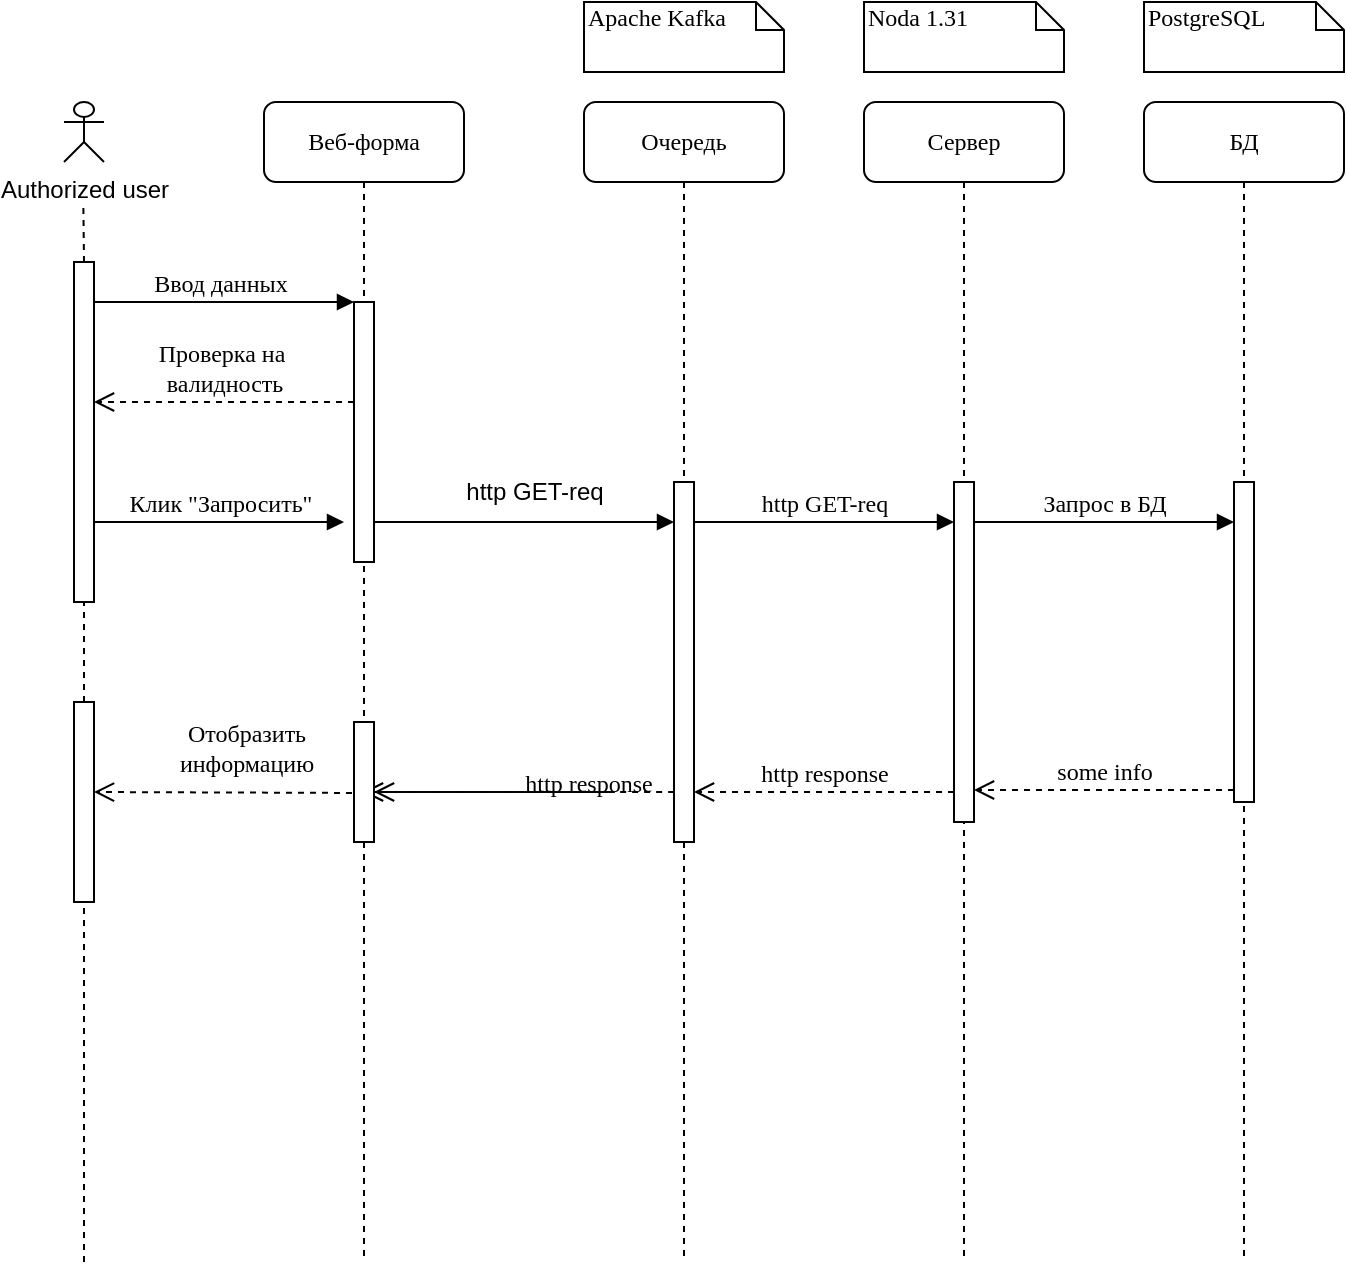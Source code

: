<mxfile version="24.6.4" type="github">
  <diagram name="Page-1" id="13e1069c-82ec-6db2-03f1-153e76fe0fe0">
    <mxGraphModel dx="1613" dy="663" grid="1" gridSize="10" guides="1" tooltips="1" connect="1" arrows="1" fold="1" page="1" pageScale="1" pageWidth="1100" pageHeight="850" background="none" math="0" shadow="0">
      <root>
        <mxCell id="0" />
        <mxCell id="1" parent="0" />
        <mxCell id="7baba1c4bc27f4b0-2" value="Веб-форма" style="shape=umlLifeline;perimeter=lifelinePerimeter;whiteSpace=wrap;html=1;container=1;collapsible=0;recursiveResize=0;outlineConnect=0;rounded=1;shadow=0;comic=0;labelBackgroundColor=none;strokeWidth=1;fontFamily=Verdana;fontSize=12;align=center;" parent="1" vertex="1">
          <mxGeometry x="240" y="80" width="100" height="580" as="geometry" />
        </mxCell>
        <mxCell id="7baba1c4bc27f4b0-10" value="" style="html=1;points=[];perimeter=orthogonalPerimeter;rounded=0;shadow=0;comic=0;labelBackgroundColor=none;strokeWidth=1;fontFamily=Verdana;fontSize=12;align=center;" parent="7baba1c4bc27f4b0-2" vertex="1">
          <mxGeometry x="45" y="100" width="10" height="130" as="geometry" />
        </mxCell>
        <mxCell id="9s7P71GgFGdwjd6KX_Ig-10" value="Проверка на&amp;nbsp;&lt;div&gt;валидность&lt;/div&gt;" style="html=1;verticalAlign=bottom;endArrow=open;dashed=1;endSize=8;labelBackgroundColor=none;fontFamily=Verdana;fontSize=12;edgeStyle=elbowEdgeStyle;elbow=vertical;" edge="1" parent="7baba1c4bc27f4b0-2">
          <mxGeometry relative="1" as="geometry">
            <mxPoint x="-85" y="150" as="targetPoint" />
            <Array as="points">
              <mxPoint x="-10" y="150" />
              <mxPoint x="20" y="150" />
            </Array>
            <mxPoint x="45" y="150" as="sourcePoint" />
          </mxGeometry>
        </mxCell>
        <mxCell id="7baba1c4bc27f4b0-3" value="Очередь" style="shape=umlLifeline;perimeter=lifelinePerimeter;whiteSpace=wrap;html=1;container=1;collapsible=0;recursiveResize=0;outlineConnect=0;rounded=1;shadow=0;comic=0;labelBackgroundColor=none;strokeWidth=1;fontFamily=Verdana;fontSize=12;align=center;" parent="1" vertex="1">
          <mxGeometry x="400" y="80" width="100" height="580" as="geometry" />
        </mxCell>
        <mxCell id="7baba1c4bc27f4b0-13" value="" style="html=1;points=[];perimeter=orthogonalPerimeter;rounded=0;shadow=0;comic=0;labelBackgroundColor=none;strokeWidth=1;fontFamily=Verdana;fontSize=12;align=center;" parent="7baba1c4bc27f4b0-3" vertex="1">
          <mxGeometry x="45" y="190" width="10" height="180" as="geometry" />
        </mxCell>
        <mxCell id="7baba1c4bc27f4b0-4" value="Сервер" style="shape=umlLifeline;perimeter=lifelinePerimeter;whiteSpace=wrap;html=1;container=1;collapsible=0;recursiveResize=0;outlineConnect=0;rounded=1;shadow=0;comic=0;labelBackgroundColor=none;strokeWidth=1;fontFamily=Verdana;fontSize=12;align=center;" parent="1" vertex="1">
          <mxGeometry x="540" y="80" width="100" height="580" as="geometry" />
        </mxCell>
        <mxCell id="7baba1c4bc27f4b0-17" value="http GET-req" style="html=1;verticalAlign=bottom;endArrow=block;labelBackgroundColor=none;fontFamily=Verdana;fontSize=12;edgeStyle=elbowEdgeStyle;elbow=vertical;" parent="7baba1c4bc27f4b0-4" edge="1">
          <mxGeometry relative="1" as="geometry">
            <mxPoint x="-85" y="210" as="sourcePoint" />
            <Array as="points">
              <mxPoint x="-80" y="210" />
            </Array>
            <mxPoint x="45" y="210" as="targetPoint" />
          </mxGeometry>
        </mxCell>
        <mxCell id="7baba1c4bc27f4b0-20" value="Запрос в БД" style="html=1;verticalAlign=bottom;endArrow=block;entryX=0;entryY=0;labelBackgroundColor=none;fontFamily=Verdana;fontSize=12;edgeStyle=elbowEdgeStyle;elbow=vertical;" parent="7baba1c4bc27f4b0-4" edge="1">
          <mxGeometry relative="1" as="geometry">
            <mxPoint x="55" y="210" as="sourcePoint" />
            <mxPoint x="185" y="210" as="targetPoint" />
          </mxGeometry>
        </mxCell>
        <mxCell id="7baba1c4bc27f4b0-16" value="" style="html=1;points=[];perimeter=orthogonalPerimeter;rounded=0;shadow=0;comic=0;labelBackgroundColor=none;strokeWidth=1;fontFamily=Verdana;fontSize=12;align=center;" parent="7baba1c4bc27f4b0-4" vertex="1">
          <mxGeometry x="45" y="190" width="10" height="170" as="geometry" />
        </mxCell>
        <mxCell id="7baba1c4bc27f4b0-5" value="БД" style="shape=umlLifeline;perimeter=lifelinePerimeter;whiteSpace=wrap;html=1;container=1;collapsible=0;recursiveResize=0;outlineConnect=0;rounded=1;shadow=0;comic=0;labelBackgroundColor=none;strokeWidth=1;fontFamily=Verdana;fontSize=12;align=center;" parent="1" vertex="1">
          <mxGeometry x="680" y="80" width="100" height="580" as="geometry" />
        </mxCell>
        <mxCell id="7baba1c4bc27f4b0-19" value="" style="html=1;points=[];perimeter=orthogonalPerimeter;rounded=0;shadow=0;comic=0;labelBackgroundColor=none;strokeWidth=1;fontFamily=Verdana;fontSize=12;align=center;" parent="7baba1c4bc27f4b0-5" vertex="1">
          <mxGeometry x="45" y="190" width="10" height="160" as="geometry" />
        </mxCell>
        <mxCell id="7baba1c4bc27f4b0-11" value="Ввод данных" style="html=1;verticalAlign=bottom;endArrow=block;entryX=0;entryY=0;labelBackgroundColor=none;fontFamily=Verdana;fontSize=12;edgeStyle=elbowEdgeStyle;elbow=vertical;" parent="1" target="7baba1c4bc27f4b0-10" edge="1">
          <mxGeometry relative="1" as="geometry">
            <mxPoint x="150" y="180" as="sourcePoint" />
          </mxGeometry>
        </mxCell>
        <mxCell id="7baba1c4bc27f4b0-14" value="" style="html=1;verticalAlign=bottom;endArrow=block;entryX=0;entryY=0;labelBackgroundColor=none;fontFamily=Verdana;fontSize=12;edgeStyle=elbowEdgeStyle;elbow=vertical;" parent="1" edge="1">
          <mxGeometry relative="1" as="geometry">
            <mxPoint x="295" y="290" as="sourcePoint" />
            <mxPoint x="445" y="290.0" as="targetPoint" />
          </mxGeometry>
        </mxCell>
        <mxCell id="7baba1c4bc27f4b0-42" value="Apache Kafka" style="shape=note;whiteSpace=wrap;html=1;size=14;verticalAlign=top;align=left;spacingTop=-6;rounded=0;shadow=0;comic=0;labelBackgroundColor=none;strokeWidth=1;fontFamily=Verdana;fontSize=12" parent="1" vertex="1">
          <mxGeometry x="400" y="30" width="100" height="35" as="geometry" />
        </mxCell>
        <mxCell id="7baba1c4bc27f4b0-43" value="Noda 1.31" style="shape=note;whiteSpace=wrap;html=1;size=14;verticalAlign=top;align=left;spacingTop=-6;rounded=0;shadow=0;comic=0;labelBackgroundColor=none;strokeWidth=1;fontFamily=Verdana;fontSize=12" parent="1" vertex="1">
          <mxGeometry x="540" y="30" width="100" height="35" as="geometry" />
        </mxCell>
        <mxCell id="7baba1c4bc27f4b0-44" value="PostgreSQL" style="shape=note;whiteSpace=wrap;html=1;size=14;verticalAlign=top;align=left;spacingTop=-6;rounded=0;shadow=0;comic=0;labelBackgroundColor=none;strokeWidth=1;fontFamily=Verdana;fontSize=12" parent="1" vertex="1">
          <mxGeometry x="680" y="30" width="100" height="35" as="geometry" />
        </mxCell>
        <mxCell id="9s7P71GgFGdwjd6KX_Ig-1" value="http GET-req" style="text;html=1;align=center;verticalAlign=middle;resizable=0;points=[];autosize=1;strokeColor=none;fillColor=none;" vertex="1" parent="1">
          <mxGeometry x="330" y="260" width="90" height="30" as="geometry" />
        </mxCell>
        <mxCell id="9s7P71GgFGdwjd6KX_Ig-5" value="Authorized user" style="shape=umlActor;verticalLabelPosition=bottom;verticalAlign=top;html=1;outlineConnect=0;" vertex="1" parent="1">
          <mxGeometry x="140" y="80" width="20" height="30" as="geometry" />
        </mxCell>
        <mxCell id="9s7P71GgFGdwjd6KX_Ig-8" value="" style="endArrow=none;dashed=1;html=1;rounded=0;" edge="1" parent="1" source="9s7P71GgFGdwjd6KX_Ig-11" target="9s7P71GgFGdwjd6KX_Ig-7">
          <mxGeometry width="50" height="50" relative="1" as="geometry">
            <mxPoint x="150" y="660" as="sourcePoint" />
            <mxPoint x="149.52" y="130" as="targetPoint" />
          </mxGeometry>
        </mxCell>
        <mxCell id="9s7P71GgFGdwjd6KX_Ig-7" value="" style="rounded=0;whiteSpace=wrap;html=1;" vertex="1" parent="1">
          <mxGeometry x="145" y="160" width="10" height="170" as="geometry" />
        </mxCell>
        <mxCell id="9s7P71GgFGdwjd6KX_Ig-3" value="http response" style="html=1;verticalAlign=bottom;endArrow=open;dashed=1;endSize=8;labelBackgroundColor=none;fontFamily=Verdana;fontSize=12;edgeStyle=elbowEdgeStyle;elbow=vertical;" edge="1" parent="1" source="9s7P71GgFGdwjd6KX_Ig-17">
          <mxGeometry x="-0.164" y="-5" relative="1" as="geometry">
            <mxPoint x="289.5" y="425" as="targetPoint" />
            <Array as="points">
              <mxPoint x="420.07" y="425" />
            </Array>
            <mxPoint x="445.07" y="425" as="sourcePoint" />
            <mxPoint as="offset" />
          </mxGeometry>
        </mxCell>
        <mxCell id="9s7P71GgFGdwjd6KX_Ig-12" value="" style="endArrow=none;dashed=1;html=1;rounded=0;" edge="1" parent="1" target="9s7P71GgFGdwjd6KX_Ig-11">
          <mxGeometry width="50" height="50" relative="1" as="geometry">
            <mxPoint x="150" y="660" as="sourcePoint" />
            <mxPoint x="150" y="260" as="targetPoint" />
          </mxGeometry>
        </mxCell>
        <mxCell id="9s7P71GgFGdwjd6KX_Ig-11" value="" style="rounded=0;whiteSpace=wrap;html=1;" vertex="1" parent="1">
          <mxGeometry x="145" y="380" width="10" height="100" as="geometry" />
        </mxCell>
        <mxCell id="9s7P71GgFGdwjd6KX_Ig-13" value="Клик &quot;Запросить&quot;" style="html=1;verticalAlign=bottom;endArrow=block;labelBackgroundColor=none;fontFamily=Verdana;fontSize=12;edgeStyle=elbowEdgeStyle;elbow=vertical;" edge="1" parent="1">
          <mxGeometry relative="1" as="geometry">
            <mxPoint x="155" y="290" as="sourcePoint" />
            <mxPoint x="280" y="290" as="targetPoint" />
          </mxGeometry>
        </mxCell>
        <mxCell id="9s7P71GgFGdwjd6KX_Ig-2" value="http response" style="html=1;verticalAlign=bottom;endArrow=open;dashed=1;endSize=8;labelBackgroundColor=none;fontFamily=Verdana;fontSize=12;edgeStyle=elbowEdgeStyle;elbow=vertical;" edge="1" parent="1">
          <mxGeometry relative="1" as="geometry">
            <mxPoint x="455" y="425" as="targetPoint" />
            <Array as="points">
              <mxPoint x="530" y="425" />
              <mxPoint x="560" y="425" />
            </Array>
            <mxPoint x="585" y="425" as="sourcePoint" />
          </mxGeometry>
        </mxCell>
        <mxCell id="7baba1c4bc27f4b0-21" value="some info" style="html=1;verticalAlign=bottom;endArrow=open;dashed=1;endSize=8;labelBackgroundColor=none;fontFamily=Verdana;fontSize=12;edgeStyle=elbowEdgeStyle;elbow=horizontal;" parent="1" edge="1">
          <mxGeometry relative="1" as="geometry">
            <mxPoint x="595" y="424" as="targetPoint" />
            <Array as="points">
              <mxPoint x="670" y="424" />
              <mxPoint x="700" y="424" />
            </Array>
            <mxPoint x="725" y="424" as="sourcePoint" />
          </mxGeometry>
        </mxCell>
        <mxCell id="9s7P71GgFGdwjd6KX_Ig-14" value="Отобразить&lt;div&gt;информацию&lt;/div&gt;" style="html=1;verticalAlign=bottom;endArrow=open;dashed=1;endSize=8;labelBackgroundColor=none;fontFamily=Verdana;fontSize=12;edgeStyle=elbowEdgeStyle;elbow=vertical;" edge="1" parent="1">
          <mxGeometry x="-0.107" y="-5" relative="1" as="geometry">
            <mxPoint x="155" y="425" as="targetPoint" />
            <Array as="points">
              <mxPoint x="255.57" y="425" />
              <mxPoint x="285.57" y="425" />
            </Array>
            <mxPoint x="290" y="425.5" as="sourcePoint" />
            <mxPoint x="1" as="offset" />
          </mxGeometry>
        </mxCell>
        <mxCell id="9s7P71GgFGdwjd6KX_Ig-16" value="" style="endArrow=none;dashed=1;html=1;rounded=0;" edge="1" parent="1">
          <mxGeometry width="50" height="50" relative="1" as="geometry">
            <mxPoint x="150" y="160" as="sourcePoint" />
            <mxPoint x="149.66" y="130" as="targetPoint" />
          </mxGeometry>
        </mxCell>
        <mxCell id="9s7P71GgFGdwjd6KX_Ig-18" value="" style="html=1;verticalAlign=bottom;endArrow=open;dashed=1;endSize=8;labelBackgroundColor=none;fontFamily=Verdana;fontSize=12;edgeStyle=elbowEdgeStyle;elbow=vertical;" edge="1" parent="1" target="9s7P71GgFGdwjd6KX_Ig-17">
          <mxGeometry x="-0.164" y="-5" relative="1" as="geometry">
            <mxPoint x="289.5" y="425" as="targetPoint" />
            <Array as="points">
              <mxPoint x="390.07" y="425" />
            </Array>
            <mxPoint x="445.07" y="425" as="sourcePoint" />
            <mxPoint as="offset" />
          </mxGeometry>
        </mxCell>
        <mxCell id="9s7P71GgFGdwjd6KX_Ig-17" value="" style="html=1;points=[];perimeter=orthogonalPerimeter;rounded=0;shadow=0;comic=0;labelBackgroundColor=none;strokeWidth=1;fontFamily=Verdana;fontSize=12;align=center;" vertex="1" parent="1">
          <mxGeometry x="285" y="390" width="10" height="60" as="geometry" />
        </mxCell>
      </root>
    </mxGraphModel>
  </diagram>
</mxfile>
